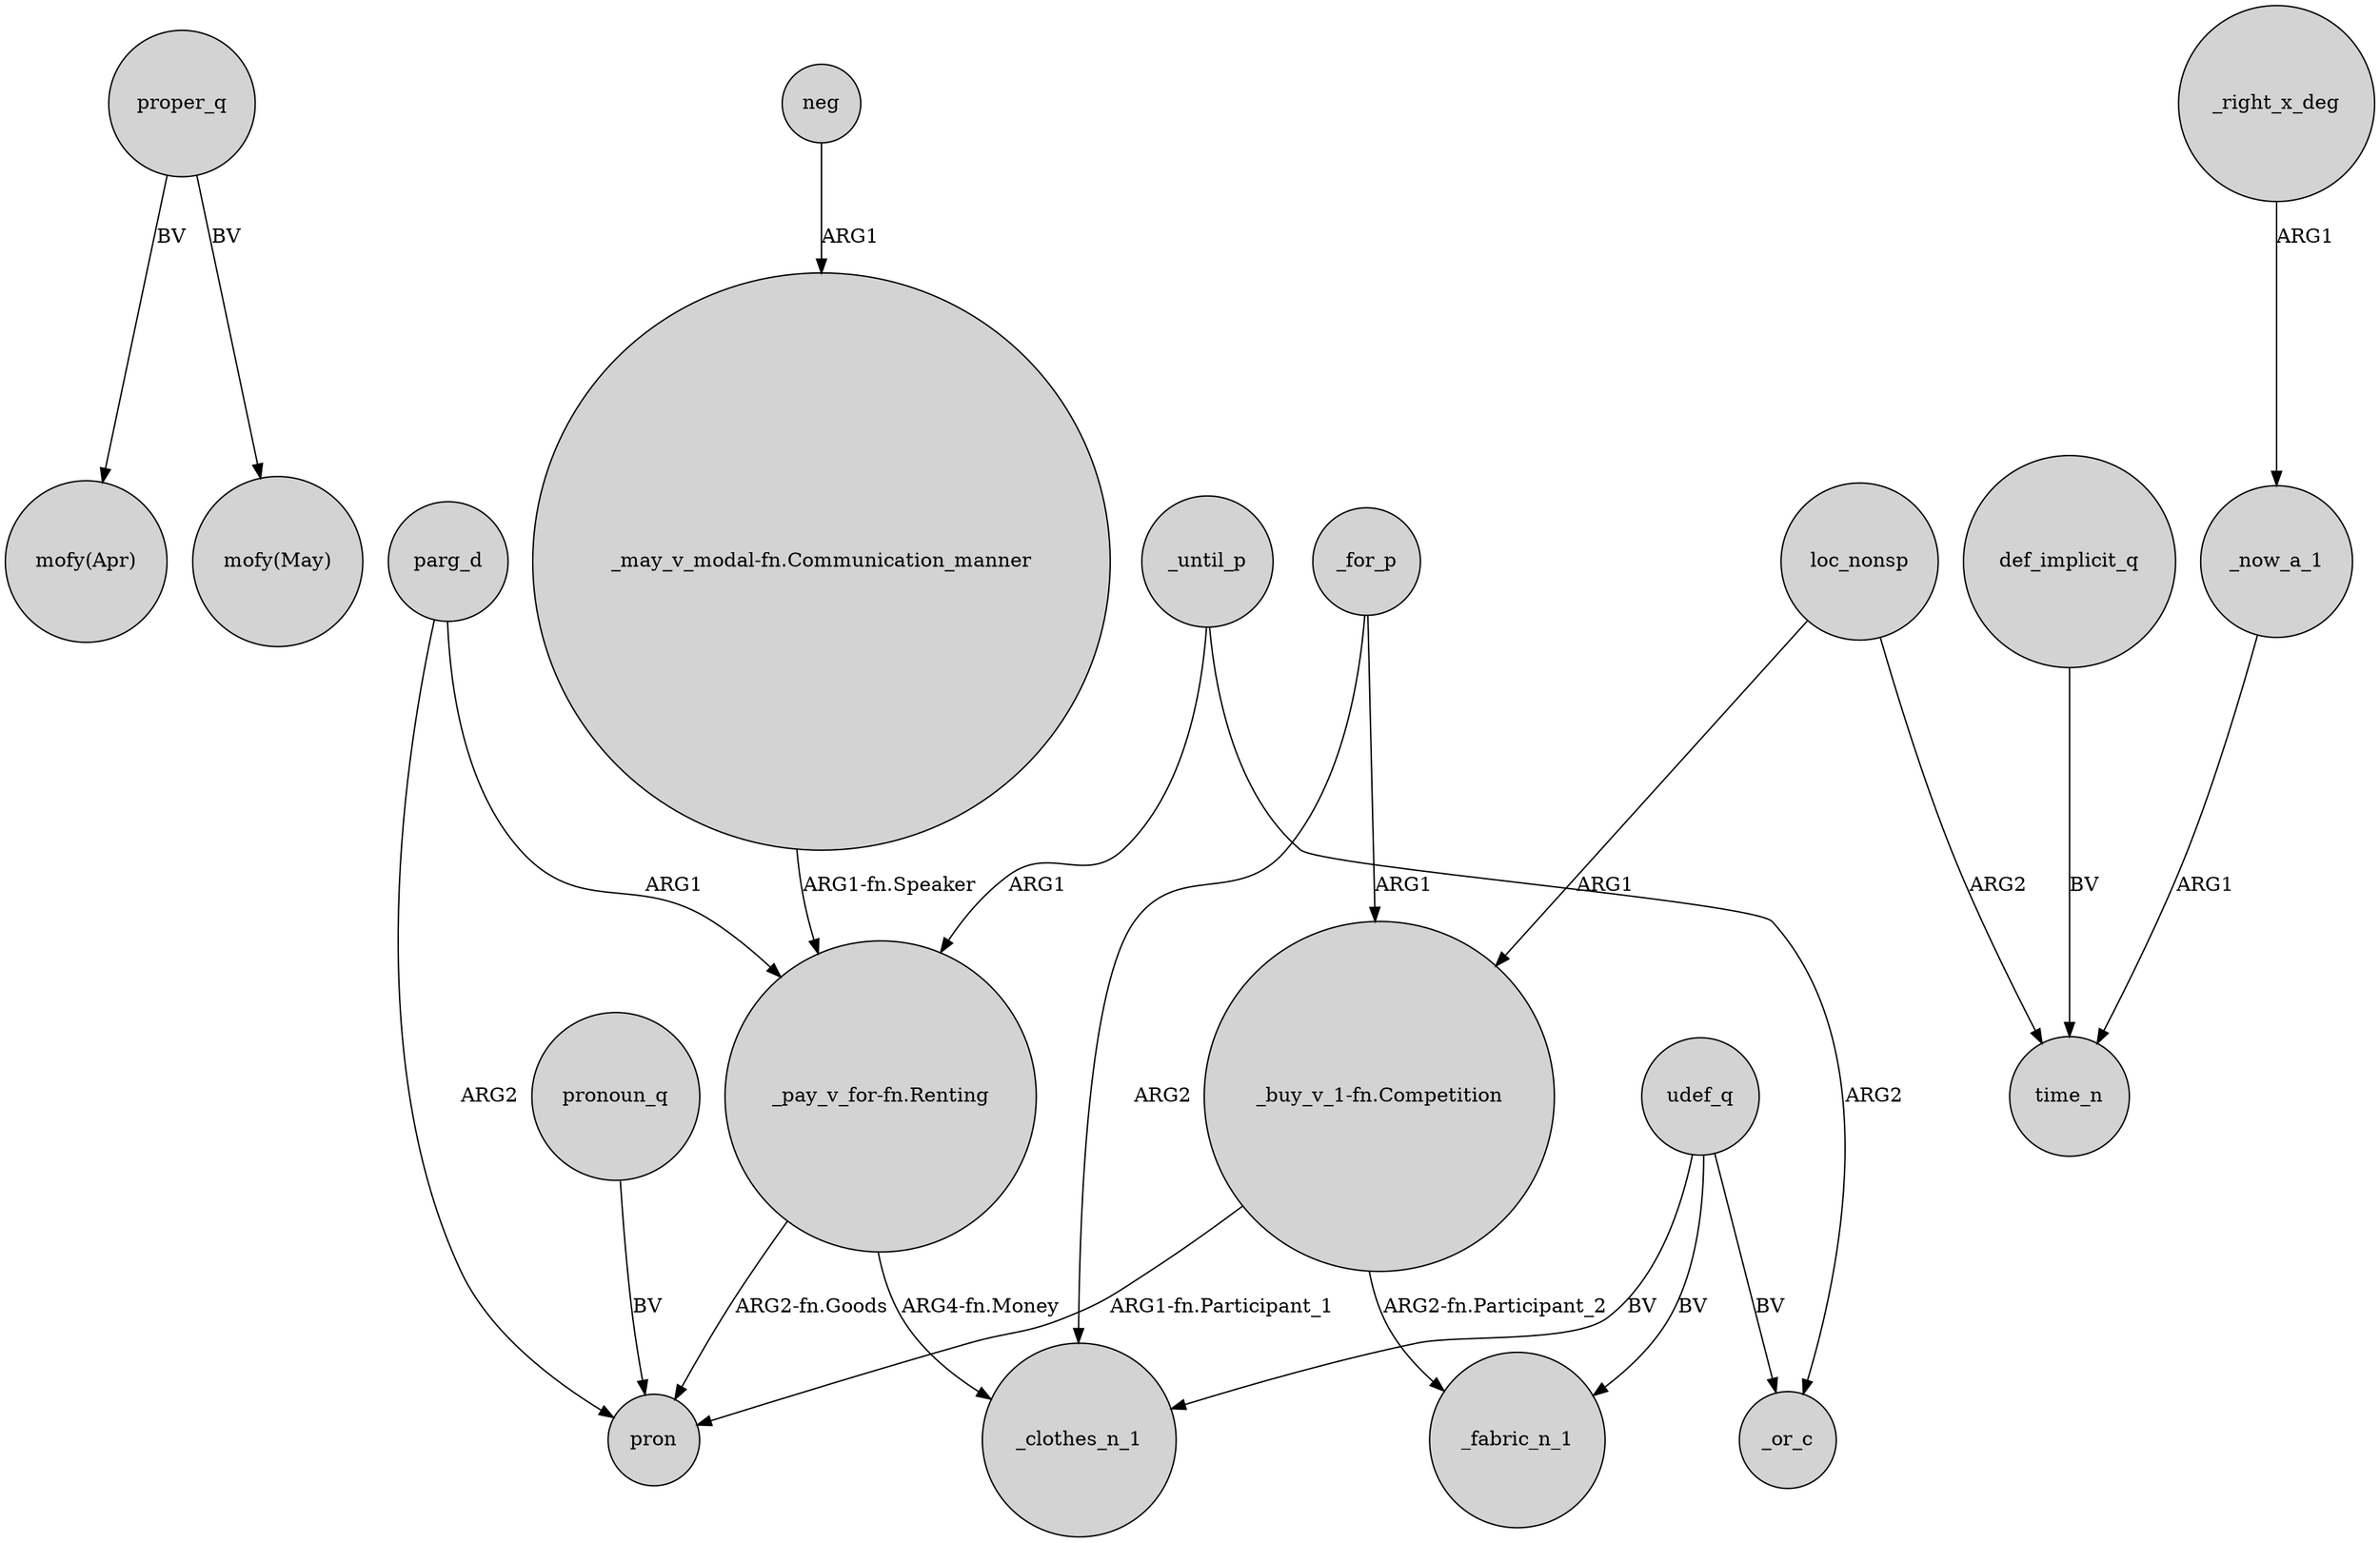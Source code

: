 digraph {
	node [shape=circle style=filled]
	proper_q -> "mofy(Apr)" [label=BV]
	loc_nonsp -> "_buy_v_1-fn.Competition" [label=ARG1]
	parg_d -> "_pay_v_for-fn.Renting" [label=ARG1]
	udef_q -> _fabric_n_1 [label=BV]
	"_pay_v_for-fn.Renting" -> pron [label="ARG2-fn.Goods"]
	neg -> "_may_v_modal-fn.Communication_manner" [label=ARG1]
	parg_d -> pron [label=ARG2]
	"_pay_v_for-fn.Renting" -> _clothes_n_1 [label="ARG4-fn.Money"]
	"_buy_v_1-fn.Competition" -> pron [label="ARG1-fn.Participant_1"]
	_until_p -> _or_c [label=ARG2]
	_now_a_1 -> time_n [label=ARG1]
	proper_q -> "mofy(May)" [label=BV]
	udef_q -> _or_c [label=BV]
	_right_x_deg -> _now_a_1 [label=ARG1]
	pronoun_q -> pron [label=BV]
	"_may_v_modal-fn.Communication_manner" -> "_pay_v_for-fn.Renting" [label="ARG1-fn.Speaker"]
	_until_p -> "_pay_v_for-fn.Renting" [label=ARG1]
	"_buy_v_1-fn.Competition" -> _fabric_n_1 [label="ARG2-fn.Participant_2"]
	_for_p -> _clothes_n_1 [label=ARG2]
	loc_nonsp -> time_n [label=ARG2]
	def_implicit_q -> time_n [label=BV]
	_for_p -> "_buy_v_1-fn.Competition" [label=ARG1]
	udef_q -> _clothes_n_1 [label=BV]
}

